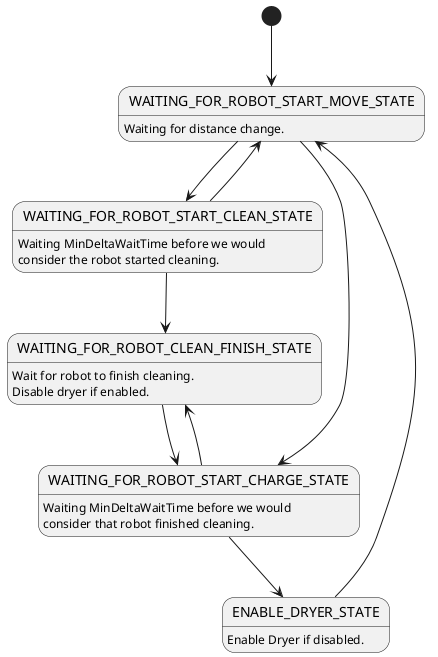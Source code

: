 @startuml
[*] --> WAITING_FOR_ROBOT_START_MOVE_STATE
WAITING_FOR_ROBOT_START_MOVE_STATE --> WAITING_FOR_ROBOT_START_CLEAN_STATE
WAITING_FOR_ROBOT_START_MOVE_STATE --> WAITING_FOR_ROBOT_START_CHARGE_STATE
WAITING_FOR_ROBOT_START_CLEAN_STATE --> WAITING_FOR_ROBOT_START_MOVE_STATE
WAITING_FOR_ROBOT_START_CLEAN_STATE --> WAITING_FOR_ROBOT_CLEAN_FINISH_STATE
WAITING_FOR_ROBOT_CLEAN_FINISH_STATE --> WAITING_FOR_ROBOT_START_CHARGE_STATE
WAITING_FOR_ROBOT_START_CHARGE_STATE --> WAITING_FOR_ROBOT_CLEAN_FINISH_STATE
WAITING_FOR_ROBOT_START_CHARGE_STATE --> ENABLE_DRYER_STATE
ENABLE_DRYER_STATE --> WAITING_FOR_ROBOT_START_MOVE_STATE

WAITING_FOR_ROBOT_START_MOVE_STATE : Waiting for distance change.

WAITING_FOR_ROBOT_START_CLEAN_STATE : Waiting MinDeltaWaitTime before we would
WAITING_FOR_ROBOT_START_CLEAN_STATE : consider the robot started cleaning.

WAITING_FOR_ROBOT_CLEAN_FINISH_STATE : Wait for robot to finish cleaning.
WAITING_FOR_ROBOT_CLEAN_FINISH_STATE : Disable dryer if enabled.

WAITING_FOR_ROBOT_START_CHARGE_STATE : Waiting MinDeltaWaitTime before we would
WAITING_FOR_ROBOT_START_CHARGE_STATE: consider that robot finished cleaning.

ENABLE_DRYER_STATE : Enable Dryer if disabled.
@enduml
